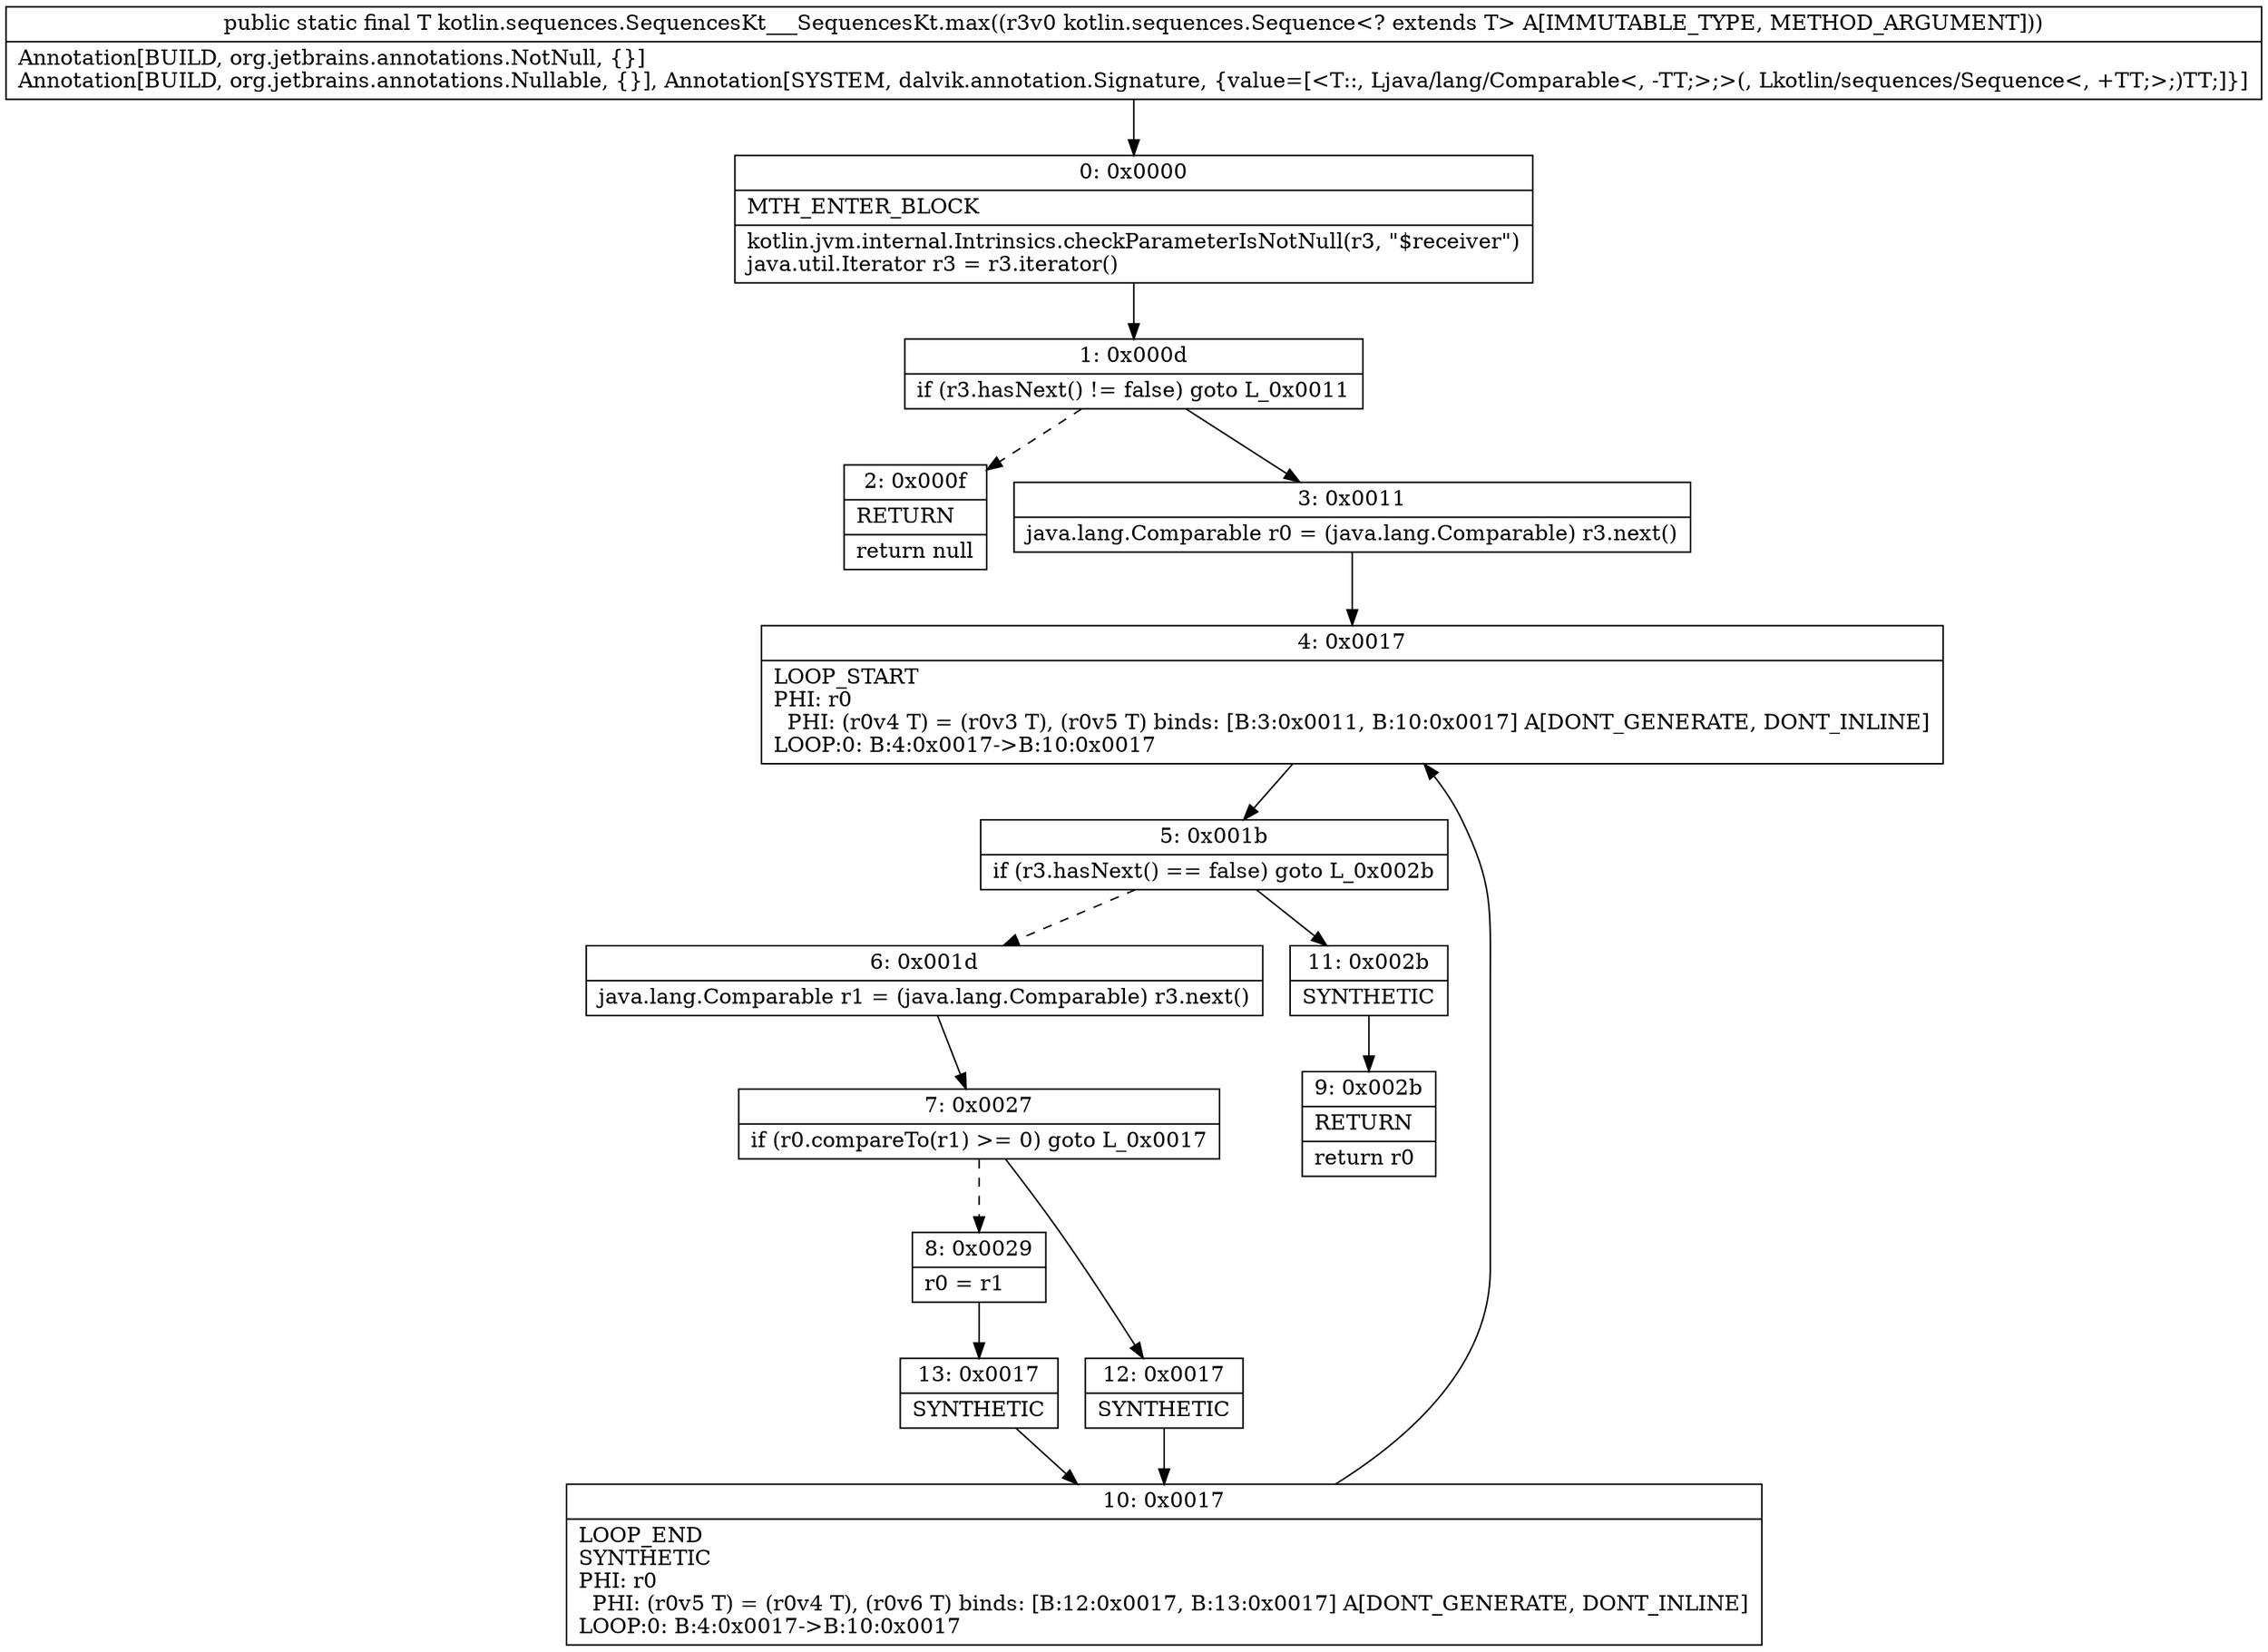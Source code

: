 digraph "CFG forkotlin.sequences.SequencesKt___SequencesKt.max(Lkotlin\/sequences\/Sequence;)Ljava\/lang\/Comparable;" {
Node_0 [shape=record,label="{0\:\ 0x0000|MTH_ENTER_BLOCK\l|kotlin.jvm.internal.Intrinsics.checkParameterIsNotNull(r3, \"$receiver\")\ljava.util.Iterator r3 = r3.iterator()\l}"];
Node_1 [shape=record,label="{1\:\ 0x000d|if (r3.hasNext() != false) goto L_0x0011\l}"];
Node_2 [shape=record,label="{2\:\ 0x000f|RETURN\l|return null\l}"];
Node_3 [shape=record,label="{3\:\ 0x0011|java.lang.Comparable r0 = (java.lang.Comparable) r3.next()\l}"];
Node_4 [shape=record,label="{4\:\ 0x0017|LOOP_START\lPHI: r0 \l  PHI: (r0v4 T) = (r0v3 T), (r0v5 T) binds: [B:3:0x0011, B:10:0x0017] A[DONT_GENERATE, DONT_INLINE]\lLOOP:0: B:4:0x0017\-\>B:10:0x0017\l}"];
Node_5 [shape=record,label="{5\:\ 0x001b|if (r3.hasNext() == false) goto L_0x002b\l}"];
Node_6 [shape=record,label="{6\:\ 0x001d|java.lang.Comparable r1 = (java.lang.Comparable) r3.next()\l}"];
Node_7 [shape=record,label="{7\:\ 0x0027|if (r0.compareTo(r1) \>= 0) goto L_0x0017\l}"];
Node_8 [shape=record,label="{8\:\ 0x0029|r0 = r1\l}"];
Node_9 [shape=record,label="{9\:\ 0x002b|RETURN\l|return r0\l}"];
Node_10 [shape=record,label="{10\:\ 0x0017|LOOP_END\lSYNTHETIC\lPHI: r0 \l  PHI: (r0v5 T) = (r0v4 T), (r0v6 T) binds: [B:12:0x0017, B:13:0x0017] A[DONT_GENERATE, DONT_INLINE]\lLOOP:0: B:4:0x0017\-\>B:10:0x0017\l}"];
Node_11 [shape=record,label="{11\:\ 0x002b|SYNTHETIC\l}"];
Node_12 [shape=record,label="{12\:\ 0x0017|SYNTHETIC\l}"];
Node_13 [shape=record,label="{13\:\ 0x0017|SYNTHETIC\l}"];
MethodNode[shape=record,label="{public static final T kotlin.sequences.SequencesKt___SequencesKt.max((r3v0 kotlin.sequences.Sequence\<? extends T\> A[IMMUTABLE_TYPE, METHOD_ARGUMENT]))  | Annotation[BUILD, org.jetbrains.annotations.NotNull, \{\}]\lAnnotation[BUILD, org.jetbrains.annotations.Nullable, \{\}], Annotation[SYSTEM, dalvik.annotation.Signature, \{value=[\<T::, Ljava\/lang\/Comparable\<, \-TT;\>;\>(, Lkotlin\/sequences\/Sequence\<, +TT;\>;)TT;]\}]\l}"];
MethodNode -> Node_0;
Node_0 -> Node_1;
Node_1 -> Node_2[style=dashed];
Node_1 -> Node_3;
Node_3 -> Node_4;
Node_4 -> Node_5;
Node_5 -> Node_6[style=dashed];
Node_5 -> Node_11;
Node_6 -> Node_7;
Node_7 -> Node_8[style=dashed];
Node_7 -> Node_12;
Node_8 -> Node_13;
Node_10 -> Node_4;
Node_11 -> Node_9;
Node_12 -> Node_10;
Node_13 -> Node_10;
}

